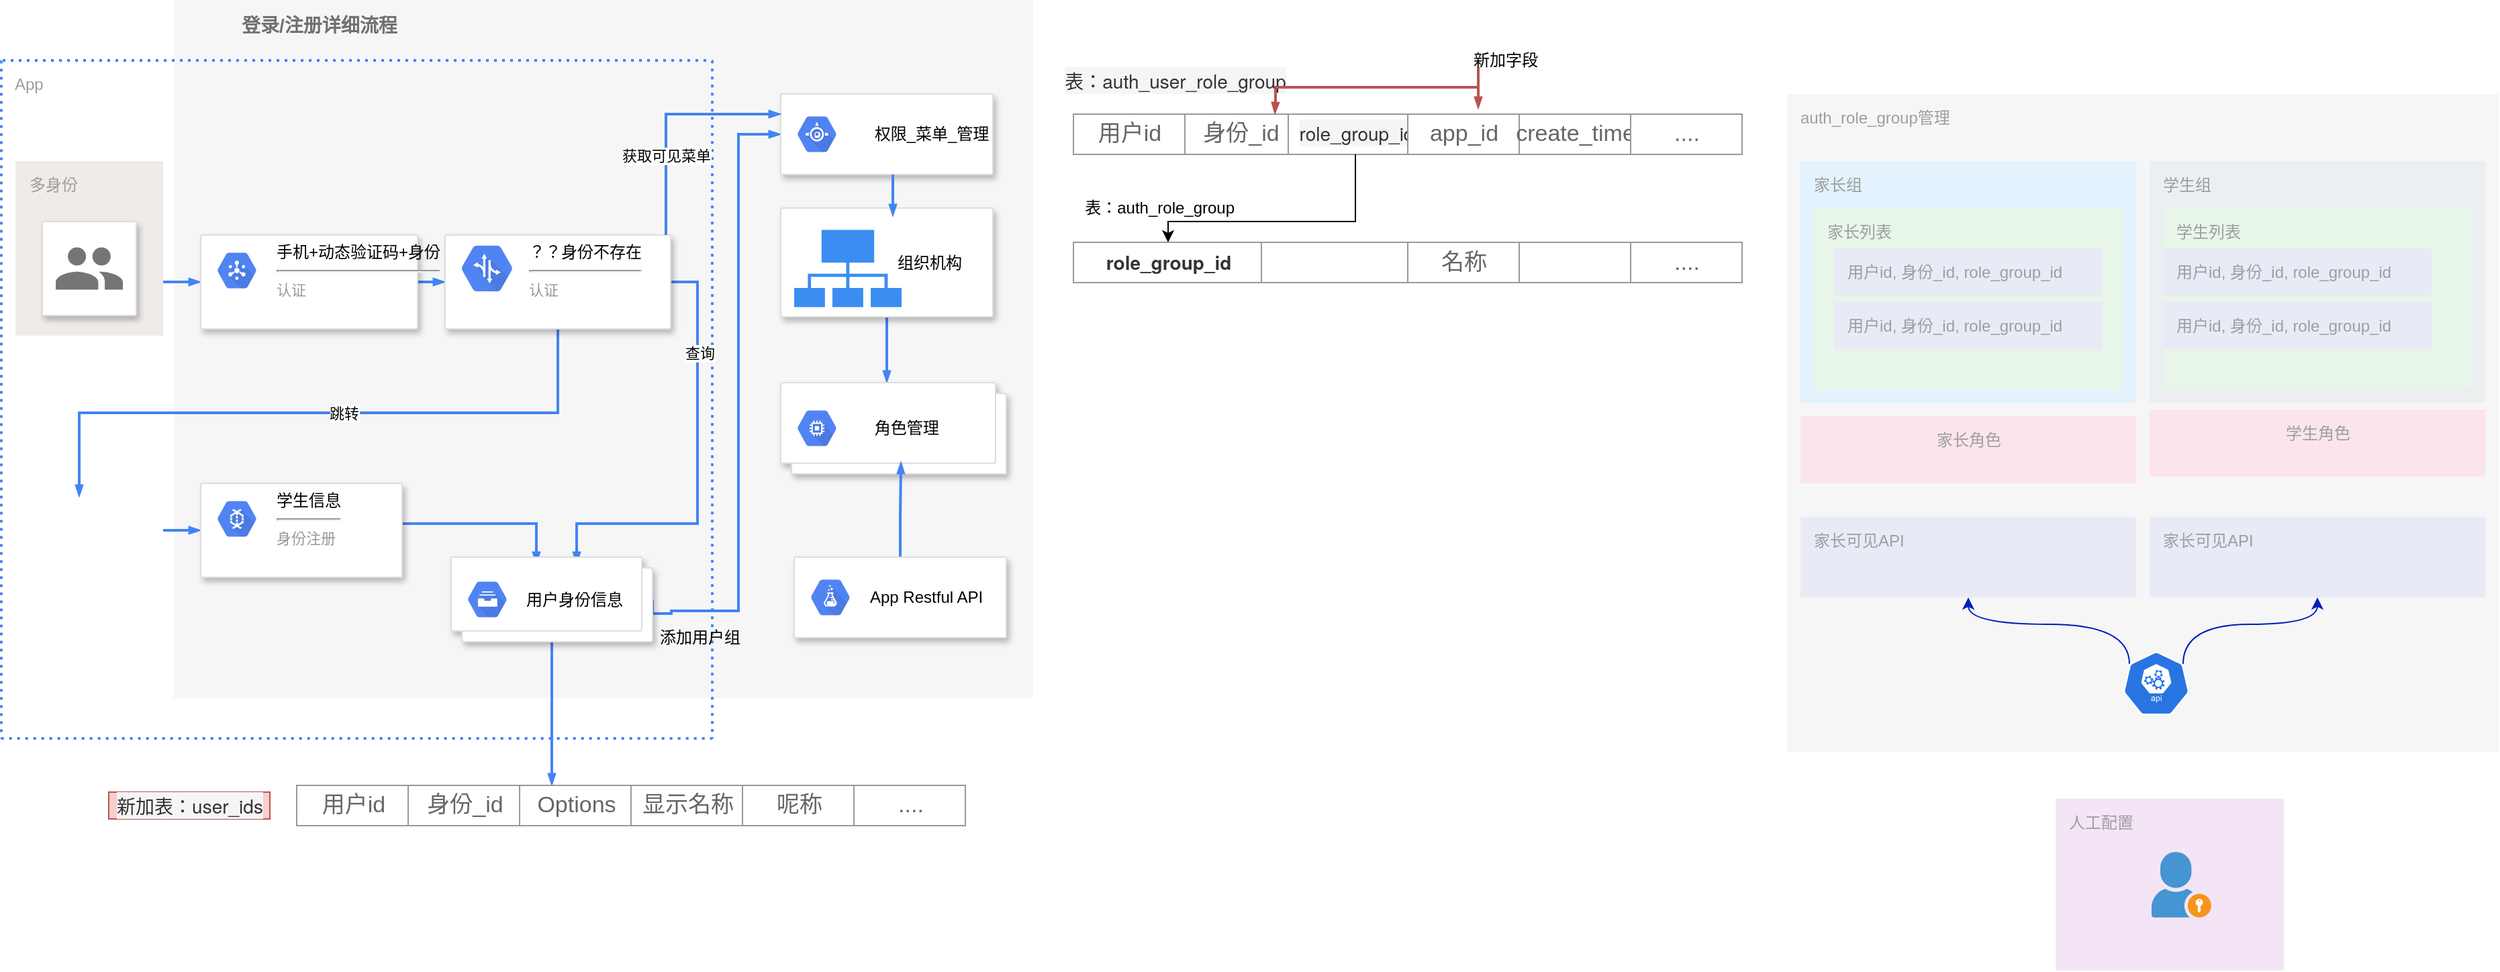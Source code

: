 <mxfile version="15.6.1" type="github">
  <diagram id="d1ab7348-05c3-a1e3-ca4d-12c340fd6b49" name="Page-1">
    <mxGraphModel dx="782" dy="483" grid="1" gridSize="10" guides="1" tooltips="1" connect="1" arrows="1" fold="1" page="1" pageScale="1" pageWidth="1169" pageHeight="827" background="none" math="0" shadow="0">
      <root>
        <mxCell id="0" />
        <mxCell id="1" parent="0" />
        <mxCell id="2" value="&lt;b&gt;登录/注册详细流程&lt;/b&gt;" style="fillColor=#F6F6F6;strokeColor=none;shadow=0;gradientColor=none;fontSize=14;align=left;spacing=10;fontColor=#717171;9E9E9E;verticalAlign=top;spacingTop=-4;fontStyle=0;spacingLeft=40;html=1;" parent="1" vertex="1">
          <mxGeometry x="228.5" y="45" width="640" height="520" as="geometry" />
        </mxCell>
        <mxCell id="407" style="edgeStyle=orthogonalEdgeStyle;rounded=0;html=1;dashed=0;labelBackgroundColor=none;startArrow=none;startFill=0;startSize=4;endArrow=blockThin;endFill=1;endSize=4;strokeColor=#4284F3;strokeWidth=2;fontSize=12;exitX=1;exitY=0.5;exitDx=0;exitDy=0;entryX=0;entryY=0.5;entryDx=0;entryDy=0;" parent="1" source="gkzEU2F8MHpK_U1UK7pQ-420" target="376" edge="1">
          <mxGeometry relative="1" as="geometry">
            <Array as="points">
              <mxPoint x="585" y="502" />
              <mxPoint x="599" y="502" />
              <mxPoint x="599" y="500" />
              <mxPoint x="649" y="500" />
              <mxPoint x="649" y="145" />
            </Array>
            <mxPoint x="598.5" y="550" as="sourcePoint" />
          </mxGeometry>
        </mxCell>
        <mxCell id="341" value="App" style="rounded=1;absoluteArcSize=1;arcSize=2;html=1;strokeColor=#4284F3;gradientColor=none;shadow=0;dashed=1;fontSize=12;fontColor=#9E9E9E;align=left;verticalAlign=top;spacing=10;spacingTop=-4;fillColor=none;dashPattern=1 2;strokeWidth=2;" parent="1" vertex="1">
          <mxGeometry x="100" y="90" width="529.5" height="505" as="geometry" />
        </mxCell>
        <mxCell id="397" style="edgeStyle=orthogonalEdgeStyle;rounded=0;html=1;dashed=0;labelBackgroundColor=none;startArrow=none;startFill=0;startSize=4;endArrow=blockThin;endFill=1;endSize=4;strokeColor=#4284F3;strokeWidth=2;fontSize=12;" parent="1" source="340" target="361" edge="1">
          <mxGeometry relative="1" as="geometry">
            <Array as="points">
              <mxPoint x="234.5" y="255" />
              <mxPoint x="234.5" y="255" />
            </Array>
          </mxGeometry>
        </mxCell>
        <mxCell id="340" value="多身份" style="rounded=1;absoluteArcSize=1;arcSize=2;html=1;strokeColor=none;gradientColor=none;shadow=0;dashed=0;fontSize=12;fontColor=#9E9E9E;align=left;verticalAlign=top;spacing=10;spacingTop=-4;fillColor=#EFEBE9;" parent="1" vertex="1">
          <mxGeometry x="110.5" y="165" width="110" height="130" as="geometry" />
        </mxCell>
        <mxCell id="401" style="edgeStyle=orthogonalEdgeStyle;rounded=0;html=1;dashed=0;labelBackgroundColor=none;startArrow=none;startFill=0;startSize=4;endArrow=blockThin;endFill=1;endSize=4;strokeColor=#4284F3;strokeWidth=2;fontSize=12;" parent="1" source="356" target="365" edge="1">
          <mxGeometry relative="1" as="geometry">
            <Array as="points">
              <mxPoint x="228.5" y="440" />
              <mxPoint x="228.5" y="440" />
            </Array>
          </mxGeometry>
        </mxCell>
        <mxCell id="356" value="" style="shape=image;html=1;verticalAlign=top;verticalLabelPosition=bottom;labelBackgroundColor=#ffffff;imageAspect=0;aspect=fixed;image=https://cdn3.iconfinder.com/data/icons/fatcow/32/application_form_edit.png;shadow=0;dashed=0;fontFamily=Helvetica;fontSize=12;fontColor=#9E9E9E;align=left;fillColor=#EFEBE9;" parent="1" vertex="1">
          <mxGeometry x="110.5" y="415" width="110" height="130" as="geometry" />
        </mxCell>
        <mxCell id="398" style="edgeStyle=orthogonalEdgeStyle;rounded=0;html=1;dashed=0;labelBackgroundColor=none;startArrow=none;startFill=0;startSize=4;endArrow=blockThin;endFill=1;endSize=4;strokeColor=#4284F3;strokeWidth=2;fontSize=12;exitX=0.5;exitY=1;exitDx=0;exitDy=0;entryX=0.289;entryY=0;entryDx=0;entryDy=0;entryPerimeter=0;" parent="1" source="gkzEU2F8MHpK_U1UK7pQ-420" target="gkzEU2F8MHpK_U1UK7pQ-425" edge="1">
          <mxGeometry relative="1" as="geometry">
            <Array as="points" />
            <mxPoint x="328.5" y="189" as="sourcePoint" />
            <mxPoint x="510" y="701" as="targetPoint" />
          </mxGeometry>
        </mxCell>
        <mxCell id="399" style="edgeStyle=orthogonalEdgeStyle;rounded=0;html=1;dashed=0;labelBackgroundColor=none;startArrow=none;startFill=0;startSize=4;endArrow=blockThin;endFill=1;endSize=4;strokeColor=#4284F3;strokeWidth=2;fontSize=12;" parent="1" source="361" target="363" edge="1">
          <mxGeometry relative="1" as="geometry" />
        </mxCell>
        <mxCell id="361" value="" style="strokeColor=#dddddd;fillColor=#ffffff;shadow=1;strokeWidth=1;rounded=1;absoluteArcSize=1;arcSize=2;fontSize=12;fontColor=#9E9E9E;align=center;html=1;" parent="1" vertex="1">
          <mxGeometry x="248.5" y="220" width="161.5" height="70" as="geometry" />
        </mxCell>
        <mxCell id="362" value="&lt;font color=&quot;#000000&quot;&gt;手机+动态验证码+身份&lt;/font&gt;&lt;hr&gt;&lt;font style=&quot;font-size: 11px&quot;&gt;认证&lt;/font&gt;" style="dashed=0;connectable=0;html=1;fillColor=#5184F3;strokeColor=none;shape=mxgraph.gcp2.hexIcon;prIcon=cloud_pubsub;part=1;labelPosition=right;verticalLabelPosition=middle;align=left;verticalAlign=top;spacingLeft=5;fontColor=#999999;fontSize=12;spacingTop=-8;" parent="361" vertex="1">
          <mxGeometry width="44" height="39" relative="1" as="geometry">
            <mxPoint x="5" y="7" as="offset" />
          </mxGeometry>
        </mxCell>
        <mxCell id="400" style="edgeStyle=orthogonalEdgeStyle;rounded=0;html=1;exitX=0.5;exitY=1;dashed=0;labelBackgroundColor=none;startArrow=none;startFill=0;startSize=4;endArrow=blockThin;endFill=1;endSize=4;strokeColor=#4284F3;strokeWidth=2;fontSize=12;entryX=0.432;entryY=0;entryDx=0;entryDy=0;entryPerimeter=0;" parent="1" source="363" target="356" edge="1">
          <mxGeometry relative="1" as="geometry">
            <mxPoint x="515" y="335" as="targetPoint" />
          </mxGeometry>
        </mxCell>
        <mxCell id="OkfPjaItKJtlT03lLJa_-421" value="跳转" style="edgeLabel;html=1;align=center;verticalAlign=middle;resizable=0;points=[];" vertex="1" connectable="0" parent="400">
          <mxGeometry x="-0.078" relative="1" as="geometry">
            <mxPoint as="offset" />
          </mxGeometry>
        </mxCell>
        <mxCell id="405" style="edgeStyle=orthogonalEdgeStyle;rounded=0;html=1;dashed=0;labelBackgroundColor=none;startArrow=none;startFill=0;startSize=4;endArrow=blockThin;endFill=1;endSize=4;strokeColor=#4284F3;strokeWidth=2;fontSize=12;" parent="1" source="363" edge="1">
          <mxGeometry relative="1" as="geometry">
            <Array as="points">
              <mxPoint x="618.5" y="255" />
              <mxPoint x="618.5" y="435" />
              <mxPoint x="528.5" y="435" />
            </Array>
            <mxPoint x="528.5" y="465" as="targetPoint" />
          </mxGeometry>
        </mxCell>
        <mxCell id="OkfPjaItKJtlT03lLJa_-420" value="查询" style="edgeLabel;html=1;align=center;verticalAlign=middle;resizable=0;points=[];" vertex="1" connectable="0" parent="405">
          <mxGeometry x="-0.544" y="1" relative="1" as="geometry">
            <mxPoint as="offset" />
          </mxGeometry>
        </mxCell>
        <mxCell id="363" value="" style="strokeColor=#dddddd;fillColor=#ffffff;shadow=1;strokeWidth=1;rounded=1;absoluteArcSize=1;arcSize=2;fontSize=12;fontColor=#9E9E9E;align=center;html=1;" parent="1" vertex="1">
          <mxGeometry x="430.5" y="220" width="168" height="70" as="geometry" />
        </mxCell>
        <mxCell id="364" value="&lt;font color=&quot;#000000&quot;&gt;？？身份不存在&lt;/font&gt;&lt;br&gt;&lt;hr&gt;&lt;span style=&quot;font-size: 11px&quot;&gt;认证&lt;/span&gt;" style="dashed=0;connectable=0;html=1;fillColor=#5184F3;strokeColor=none;shape=mxgraph.gcp2.hexIcon;prIcon=cloud_dataflow;part=1;labelPosition=right;verticalLabelPosition=middle;align=left;verticalAlign=top;spacingLeft=5;fontColor=#999999;fontSize=12;spacingTop=-8;" parent="363" vertex="1">
          <mxGeometry width="50" height="40" relative="1" as="geometry">
            <mxPoint x="5" y="7" as="offset" />
          </mxGeometry>
        </mxCell>
        <mxCell id="gkzEU2F8MHpK_U1UK7pQ-414" value="" style="html=1;fillColor=#5184F3;strokeColor=none;verticalAlign=top;labelPosition=center;verticalLabelPosition=bottom;align=center;spacingTop=-6;fontSize=11;fontStyle=1;fontColor=#999999;shape=mxgraph.gcp2.hexIcon;prIcon=traffic_director" parent="363" vertex="1">
          <mxGeometry x="2.5" width="57.5" height="50" as="geometry" />
        </mxCell>
        <mxCell id="403" style="edgeStyle=orthogonalEdgeStyle;rounded=0;html=1;dashed=0;labelBackgroundColor=none;startArrow=none;startFill=0;startSize=4;endArrow=blockThin;endFill=1;endSize=4;strokeColor=#4284F3;strokeWidth=2;fontSize=12;" parent="1" source="365" edge="1">
          <mxGeometry relative="1" as="geometry">
            <Array as="points">
              <mxPoint x="498.5" y="435" />
            </Array>
            <mxPoint x="498.5" y="465" as="targetPoint" />
          </mxGeometry>
        </mxCell>
        <mxCell id="365" value="" style="strokeColor=#dddddd;fillColor=#ffffff;shadow=1;strokeWidth=1;rounded=1;absoluteArcSize=1;arcSize=2;fontSize=12;fontColor=#9E9E9E;align=center;html=1;" parent="1" vertex="1">
          <mxGeometry x="248.5" y="405" width="150" height="70" as="geometry" />
        </mxCell>
        <mxCell id="366" value="&lt;font color=&quot;#000000&quot;&gt;学生信息&lt;/font&gt;&lt;br&gt;&lt;hr&gt;&lt;span style=&quot;font-size: 11px&quot;&gt;身份注册&lt;/span&gt;" style="dashed=0;connectable=0;html=1;fillColor=#5184F3;strokeColor=none;shape=mxgraph.gcp2.hexIcon;prIcon=cloud_dataflow;part=1;labelPosition=right;verticalLabelPosition=middle;align=left;verticalAlign=top;spacingLeft=5;fontColor=#999999;fontSize=12;spacingTop=-8;" parent="365" vertex="1">
          <mxGeometry width="44" height="39" relative="1" as="geometry">
            <mxPoint x="5" y="7" as="offset" />
          </mxGeometry>
        </mxCell>
        <mxCell id="376" value="" style="strokeColor=#dddddd;fillColor=#ffffff;shadow=1;strokeWidth=1;rounded=1;absoluteArcSize=1;arcSize=2;fontSize=12;fontColor=#9E9E9E;align=center;html=1;" parent="1" vertex="1">
          <mxGeometry x="680.5" y="115" width="158" height="60" as="geometry" />
        </mxCell>
        <mxCell id="377" value="&lt;font color=&quot;#000000&quot;&gt;&amp;nbsp; &amp;nbsp; 权限_菜单_管理&lt;/font&gt;" style="dashed=0;connectable=0;html=1;fillColor=#5184F3;strokeColor=none;shape=mxgraph.gcp2.hexIcon;prIcon=app_engine;part=1;labelPosition=right;verticalLabelPosition=middle;align=left;verticalAlign=middle;spacingLeft=5;fontColor=#999999;fontSize=12;" parent="376" vertex="1">
          <mxGeometry y="0.5" width="44" height="39" relative="1" as="geometry">
            <mxPoint x="5" y="-19.5" as="offset" />
          </mxGeometry>
        </mxCell>
        <mxCell id="410" style="edgeStyle=orthogonalEdgeStyle;rounded=0;html=1;dashed=0;labelBackgroundColor=none;startArrow=none;startFill=0;startSize=4;endArrow=blockThin;endFill=1;endSize=4;strokeColor=#4284F3;strokeWidth=2;fontSize=12;" parent="1" source="380" target="382" edge="1">
          <mxGeometry relative="1" as="geometry">
            <Array as="points">
              <mxPoint x="759.5" y="295" />
              <mxPoint x="759.5" y="295" />
            </Array>
          </mxGeometry>
        </mxCell>
        <mxCell id="380" value="" style="strokeColor=#dddddd;fillColor=#ffffff;shadow=1;strokeWidth=1;rounded=1;absoluteArcSize=1;arcSize=2;fontSize=12;fontColor=#9E9E9E;align=center;html=1;" parent="1" vertex="1">
          <mxGeometry x="680.5" y="200" width="158" height="81" as="geometry" />
        </mxCell>
        <mxCell id="382" value="" style="shape=mxgraph.gcp2.doubleRect;strokeColor=#dddddd;fillColor=#ffffff;shadow=1;strokeWidth=1;fontSize=12;fontColor=#9E9E9E;align=center;html=1;" parent="1" vertex="1">
          <mxGeometry x="680.5" y="330" width="168" height="68" as="geometry" />
        </mxCell>
        <mxCell id="383" value="&lt;font color=&quot;#000000&quot;&gt;&amp;nbsp; &amp;nbsp; 角色管理&lt;/font&gt;" style="dashed=0;connectable=0;html=1;fillColor=#5184F3;strokeColor=none;shape=mxgraph.gcp2.hexIcon;prIcon=compute_engine;part=1;labelPosition=right;verticalLabelPosition=middle;align=left;verticalAlign=middle;spacingLeft=5;fontColor=#999999;fontSize=12;" parent="382" vertex="1">
          <mxGeometry y="0.5" width="44" height="39" relative="1" as="geometry">
            <mxPoint x="5" y="-19.5" as="offset" />
          </mxGeometry>
        </mxCell>
        <mxCell id="412" style="edgeStyle=orthogonalEdgeStyle;rounded=0;html=1;dashed=0;labelBackgroundColor=none;startArrow=none;startFill=0;startSize=4;endArrow=blockThin;endFill=1;endSize=4;strokeColor=#4284F3;strokeWidth=2;fontSize=12;entryX=0.533;entryY=0.868;entryDx=0;entryDy=0;entryPerimeter=0;" parent="1" source="386" target="382" edge="1">
          <mxGeometry relative="1" as="geometry">
            <Array as="points" />
            <mxPoint x="759" y="475" as="targetPoint" />
          </mxGeometry>
        </mxCell>
        <mxCell id="386" value="" style="strokeColor=#dddddd;fillColor=#ffffff;shadow=1;strokeWidth=1;rounded=1;absoluteArcSize=1;arcSize=2;fontSize=12;fontColor=#9E9E9E;align=center;html=1;" parent="1" vertex="1">
          <mxGeometry x="690.5" y="460" width="158" height="60" as="geometry" />
        </mxCell>
        <mxCell id="387" value="&lt;font color=&quot;#000000&quot;&gt;App Restful API&lt;/font&gt;" style="dashed=0;connectable=0;html=1;fillColor=#5184F3;strokeColor=none;shape=mxgraph.gcp2.hexIcon;prIcon=cloud_datalab;part=1;labelPosition=right;verticalLabelPosition=middle;align=left;verticalAlign=middle;spacingLeft=5;fontColor=#999999;fontSize=12;" parent="386" vertex="1">
          <mxGeometry y="0.5" width="44" height="39" relative="1" as="geometry">
            <mxPoint x="5" y="-19.5" as="offset" />
          </mxGeometry>
        </mxCell>
        <mxCell id="gkzEU2F8MHpK_U1UK7pQ-412" value="" style="strokeColor=#dddddd;fillColor=#ffffff;shadow=1;strokeWidth=1;rounded=1;absoluteArcSize=1;arcSize=2;labelPosition=center;verticalLabelPosition=middle;align=center;verticalAlign=bottom;spacingLeft=0;fontColor=#999999;fontSize=12;whiteSpace=wrap;spacingBottom=2;html=1;" parent="1" vertex="1">
          <mxGeometry x="130.5" y="210" width="70" height="70" as="geometry" />
        </mxCell>
        <mxCell id="gkzEU2F8MHpK_U1UK7pQ-413" value="" style="dashed=0;connectable=0;html=1;fillColor=#757575;strokeColor=none;shape=mxgraph.gcp2.users;part=1;" parent="gkzEU2F8MHpK_U1UK7pQ-412" vertex="1">
          <mxGeometry x="0.5" width="50" height="31.5" relative="1" as="geometry">
            <mxPoint x="-25" y="19.25" as="offset" />
          </mxGeometry>
        </mxCell>
        <mxCell id="gkzEU2F8MHpK_U1UK7pQ-420" value="" style="shape=mxgraph.gcp2.doubleRect;strokeColor=#dddddd;shadow=1;strokeWidth=1;" parent="1" vertex="1">
          <mxGeometry x="435" y="460" width="150" height="63" as="geometry" />
        </mxCell>
        <mxCell id="gkzEU2F8MHpK_U1UK7pQ-421" value="&lt;font color=&quot;#000000&quot;&gt;用户身份信息&lt;/font&gt;" style="dashed=0;connectable=0;html=1;fillColor=#5184F3;strokeColor=none;shape=mxgraph.gcp2.hexIcon;prIcon=cloud_filestore;part=1;labelPosition=right;verticalLabelPosition=middle;align=left;verticalAlign=middle;spacingLeft=5;fontColor=#999999;fontSize=12;" parent="gkzEU2F8MHpK_U1UK7pQ-420" vertex="1">
          <mxGeometry y="0.5" width="44" height="39" relative="1" as="geometry">
            <mxPoint x="5" y="-19.5" as="offset" />
          </mxGeometry>
        </mxCell>
        <mxCell id="gkzEU2F8MHpK_U1UK7pQ-422" value="" style="strokeWidth=1;shadow=0;dashed=0;align=center;html=1;shape=mxgraph.mockup.forms.rrect;rSize=0;strokeColor=#999999;" parent="1" vertex="1">
          <mxGeometry x="320" y="630" width="498" height="30" as="geometry" />
        </mxCell>
        <mxCell id="gkzEU2F8MHpK_U1UK7pQ-423" value="用户id" style="strokeColor=inherit;fillColor=inherit;gradientColor=inherit;strokeWidth=1;shadow=0;dashed=0;align=center;html=1;shape=mxgraph.mockup.forms.rrect;rSize=0;fontSize=17;fontColor=#666666;" parent="gkzEU2F8MHpK_U1UK7pQ-422" vertex="1">
          <mxGeometry width="83" height="30" as="geometry" />
        </mxCell>
        <mxCell id="gkzEU2F8MHpK_U1UK7pQ-424" value="身份_id" style="strokeColor=inherit;fillColor=inherit;gradientColor=inherit;strokeWidth=1;shadow=0;dashed=0;align=center;html=1;shape=mxgraph.mockup.forms.rrect;rSize=0;fontSize=17;fontColor=#666666;" parent="gkzEU2F8MHpK_U1UK7pQ-422" vertex="1">
          <mxGeometry x="83" width="83" height="30" as="geometry" />
        </mxCell>
        <mxCell id="gkzEU2F8MHpK_U1UK7pQ-425" value="Options" style="strokeColor=inherit;fillColor=inherit;gradientColor=inherit;strokeWidth=1;shadow=0;dashed=0;align=center;html=1;shape=mxgraph.mockup.forms.rrect;rSize=0;fontSize=17;fontColor=#666666;" parent="gkzEU2F8MHpK_U1UK7pQ-422" vertex="1">
          <mxGeometry x="166" width="83" height="30" as="geometry" />
        </mxCell>
        <mxCell id="gkzEU2F8MHpK_U1UK7pQ-426" value="显示名称" style="strokeColor=inherit;fillColor=inherit;gradientColor=inherit;strokeWidth=1;shadow=0;dashed=0;align=center;html=1;shape=mxgraph.mockup.forms.rrect;rSize=0;fontSize=17;fontColor=#666666;" parent="gkzEU2F8MHpK_U1UK7pQ-422" vertex="1">
          <mxGeometry x="249" width="83" height="30" as="geometry" />
        </mxCell>
        <mxCell id="gkzEU2F8MHpK_U1UK7pQ-427" value="呢称" style="strokeColor=inherit;fillColor=inherit;gradientColor=inherit;strokeWidth=1;shadow=0;dashed=0;align=center;html=1;shape=mxgraph.mockup.forms.rrect;rSize=0;fontSize=17;fontColor=#666666;" parent="gkzEU2F8MHpK_U1UK7pQ-422" vertex="1">
          <mxGeometry x="332" width="83" height="30" as="geometry" />
        </mxCell>
        <mxCell id="gkzEU2F8MHpK_U1UK7pQ-428" value="...." style="strokeColor=inherit;fillColor=inherit;gradientColor=inherit;strokeWidth=1;shadow=0;dashed=0;align=center;html=1;shape=mxgraph.mockup.forms.rrect;rSize=0;fontSize=17;fontColor=#666666;" parent="gkzEU2F8MHpK_U1UK7pQ-422" vertex="1">
          <mxGeometry x="415" width="83" height="30" as="geometry" />
        </mxCell>
        <mxCell id="OkfPjaItKJtlT03lLJa_-413" style="edgeStyle=orthogonalEdgeStyle;rounded=0;html=1;dashed=0;labelBackgroundColor=none;startArrow=none;startFill=0;startSize=4;endArrow=blockThin;endFill=1;endSize=4;strokeColor=#4284F3;strokeWidth=2;fontSize=12;" edge="1" parent="1">
          <mxGeometry relative="1" as="geometry">
            <Array as="points">
              <mxPoint x="764" y="200" />
              <mxPoint x="764" y="200" />
            </Array>
            <mxPoint x="764" y="175" as="sourcePoint" />
            <mxPoint x="764" y="206" as="targetPoint" />
          </mxGeometry>
        </mxCell>
        <mxCell id="OkfPjaItKJtlT03lLJa_-415" value="" style="sketch=0;html=1;aspect=fixed;strokeColor=none;shadow=0;align=center;verticalAlign=top;fillColor=#3B8DF1;shape=mxgraph.gcp2.connected" vertex="1" parent="1">
          <mxGeometry x="690.5" y="216.2" width="80" height="57.6" as="geometry" />
        </mxCell>
        <mxCell id="OkfPjaItKJtlT03lLJa_-416" value="组织机构" style="text;html=1;resizable=0;autosize=1;align=center;verticalAlign=middle;points=[];fillColor=none;strokeColor=none;rounded=0;" vertex="1" parent="1">
          <mxGeometry x="760.5" y="230.5" width="60" height="20" as="geometry" />
        </mxCell>
        <mxCell id="OkfPjaItKJtlT03lLJa_-418" style="edgeStyle=orthogonalEdgeStyle;rounded=0;html=1;dashed=0;labelBackgroundColor=none;startArrow=none;startFill=0;startSize=4;endArrow=blockThin;endFill=1;endSize=4;strokeColor=#4284F3;strokeWidth=2;fontSize=12;entryX=0;entryY=0.25;entryDx=0;entryDy=0;" edge="1" parent="1" source="363" target="376">
          <mxGeometry relative="1" as="geometry">
            <Array as="points">
              <mxPoint x="595" y="130" />
            </Array>
            <mxPoint x="595" y="501.5" as="sourcePoint" />
            <mxPoint x="690.5" y="245" as="targetPoint" />
          </mxGeometry>
        </mxCell>
        <mxCell id="OkfPjaItKJtlT03lLJa_-445" value="获取可见菜单" style="edgeLabel;html=1;align=center;verticalAlign=middle;resizable=0;points=[];" vertex="1" connectable="0" parent="OkfPjaItKJtlT03lLJa_-418">
          <mxGeometry x="-0.328" relative="1" as="geometry">
            <mxPoint as="offset" />
          </mxGeometry>
        </mxCell>
        <mxCell id="OkfPjaItKJtlT03lLJa_-422" value="" style="strokeWidth=1;shadow=0;dashed=0;align=center;html=1;shape=mxgraph.mockup.forms.rrect;rSize=0;strokeColor=#999999;" vertex="1" parent="1">
          <mxGeometry x="898.5" y="225.5" width="498" height="30" as="geometry" />
        </mxCell>
        <mxCell id="OkfPjaItKJtlT03lLJa_-423" value="&lt;span style=&quot;color: rgb(51 , 51 , 51) ; font-family: &amp;#34;helvetica neue&amp;#34; , &amp;#34;helvetica&amp;#34; , &amp;#34;arial&amp;#34; , sans-serif ; font-size: 14px ; font-weight: 700 ; text-align: left ; background-color: rgb(255 , 255 , 255)&quot;&gt;role_group_id&lt;/span&gt;" style="strokeColor=inherit;fillColor=inherit;gradientColor=inherit;strokeWidth=1;shadow=0;dashed=0;align=center;html=1;shape=mxgraph.mockup.forms.rrect;rSize=0;fontSize=17;fontColor=#666666;" vertex="1" parent="OkfPjaItKJtlT03lLJa_-422">
          <mxGeometry width="140" height="30" as="geometry" />
        </mxCell>
        <mxCell id="OkfPjaItKJtlT03lLJa_-426" value="名称" style="strokeColor=inherit;fillColor=inherit;gradientColor=inherit;strokeWidth=1;shadow=0;dashed=0;align=center;html=1;shape=mxgraph.mockup.forms.rrect;rSize=0;fontSize=17;fontColor=#666666;" vertex="1" parent="OkfPjaItKJtlT03lLJa_-422">
          <mxGeometry x="249" width="83" height="30" as="geometry" />
        </mxCell>
        <mxCell id="OkfPjaItKJtlT03lLJa_-428" value="...." style="strokeColor=inherit;fillColor=inherit;gradientColor=inherit;strokeWidth=1;shadow=0;dashed=0;align=center;html=1;shape=mxgraph.mockup.forms.rrect;rSize=0;fontSize=17;fontColor=#666666;" vertex="1" parent="OkfPjaItKJtlT03lLJa_-422">
          <mxGeometry x="415" width="83" height="30" as="geometry" />
        </mxCell>
        <mxCell id="OkfPjaItKJtlT03lLJa_-429" value="表：auth_role_group&amp;nbsp;&lt;span style=&quot;color: rgba(0 , 0 , 0 , 0) ; font-family: monospace ; font-size: 0px&quot;&gt;%3CmxGraphModel%3E%3Croot%3E%3CmxCell%20id%3D%220%22%2F%3E%3CmxCell%20id%3D%221%22%20parent%3D%220%22%2F%3E%3CmxCell%20id%3D%222%22%20value%3D%22%22%20style%3D%22strokeWidth%3D1%3Bshadow%3D0%3Bdashed%3D0%3Balign%3Dcenter%3Bhtml%3D1%3Bshape%3Dmxgraph.mockup.forms.rrect%3BrSize%3D0%3BstrokeColor%3D%23999999%3B%22%20vertex%3D%221%22%20parent%3D%221%22%3E%3CmxGeometry%20x%3D%22320%22%20y%3D%22700%22%20width%3D%22498%22%20height%3D%2230%22%20as%3D%22geometry%22%2F%3E%3C%2FmxCell%3E%3CmxCell%20id%3D%223%22%20value%3D%22%E7%94%A8%E6%88%B7id%22%20style%3D%22strokeColor%3Dinherit%3BfillColor%3Dinherit%3BgradientColor%3Dinherit%3BstrokeWidth%3D1%3Bshadow%3D0%3Bdashed%3D0%3Balign%3Dcenter%3Bhtml%3D1%3Bshape%3Dmxgraph.mockup.forms.rrect%3BrSize%3D0%3BfontSize%3D17%3BfontColor%3D%23666666%3B%22%20vertex%3D%221%22%20parent%3D%222%22%3E%3CmxGeometry%20width%3D%2283%22%20height%3D%2230%22%20as%3D%22geometry%22%2F%3E%3C%2FmxCell%3E%3CmxCell%20id%3D%224%22%20value%3D%22%E8%BA%AB%E4%BB%BD_id%22%20style%3D%22strokeColor%3Dinherit%3BfillColor%3Dinherit%3BgradientColor%3Dinherit%3BstrokeWidth%3D1%3Bshadow%3D0%3Bdashed%3D0%3Balign%3Dcenter%3Bhtml%3D1%3Bshape%3Dmxgraph.mockup.forms.rrect%3BrSize%3D0%3BfontSize%3D17%3BfontColor%3D%23666666%3B%22%20vertex%3D%221%22%20parent%3D%222%22%3E%3CmxGeometry%20x%3D%2283%22%20width%3D%2283%22%20height%3D%2230%22%20as%3D%22geometry%22%2F%3E%3C%2FmxCell%3E%3CmxCell%20id%3D%225%22%20value%3D%22Options%22%20style%3D%22strokeColor%3Dinherit%3BfillColor%3Dinherit%3BgradientColor%3Dinherit%3BstrokeWidth%3D1%3Bshadow%3D0%3Bdashed%3D0%3Balign%3Dcenter%3Bhtml%3D1%3Bshape%3Dmxgraph.mockup.forms.rrect%3BrSize%3D0%3BfontSize%3D17%3BfontColor%3D%23666666%3B%22%20vertex%3D%221%22%20parent%3D%222%22%3E%3CmxGeometry%20x%3D%22166%22%20width%3D%2283%22%20height%3D%2230%22%20as%3D%22geometry%22%2F%3E%3C%2FmxCell%3E%3CmxCell%20id%3D%226%22%20value%3D%22%E6%98%BE%E7%A4%BA%E5%90%8D%E7%A7%B0%22%20style%3D%22strokeColor%3Dinherit%3BfillColor%3Dinherit%3BgradientColor%3Dinherit%3BstrokeWidth%3D1%3Bshadow%3D0%3Bdashed%3D0%3Balign%3Dcenter%3Bhtml%3D1%3Bshape%3Dmxgraph.mockup.forms.rrect%3BrSize%3D0%3BfontSize%3D17%3BfontColor%3D%23666666%3B%22%20vertex%3D%221%22%20parent%3D%222%22%3E%3CmxGeometry%20x%3D%22249%22%20width%3D%2283%22%20height%3D%2230%22%20as%3D%22geometry%22%2F%3E%3C%2FmxCell%3E%3CmxCell%20id%3D%227%22%20value%3D%22%E5%91%A2%E7%A7%B0%22%20style%3D%22strokeColor%3Dinherit%3BfillColor%3Dinherit%3BgradientColor%3Dinherit%3BstrokeWidth%3D1%3Bshadow%3D0%3Bdashed%3D0%3Balign%3Dcenter%3Bhtml%3D1%3Bshape%3Dmxgraph.mockup.forms.rrect%3BrSize%3D0%3BfontSize%3D17%3BfontColor%3D%23666666%3B%22%20vertex%3D%221%22%20parent%3D%222%22%3E%3CmxGeometry%20x%3D%22332%22%20width%3D%2283%22%20height%3D%2230%22%20as%3D%22geometry%22%2F%3E%3C%2FmxCell%3E%3CmxCell%20id%3D%228%22%20value%3D%22....%22%20style%3D%22strokeColor%3Dinherit%3BfillColor%3Dinherit%3BgradientColor%3Dinherit%3BstrokeWidth%3D1%3Bshadow%3D0%3Bdashed%3D0%3Balign%3Dcenter%3Bhtml%3D1%3Bshape%3Dmxgraph.mockup.forms.rrect%3BrSize%3D0%3BfontSize%3D17%3BfontColor%3D%23666666%3B%22%20vertex%3D%221%22%20parent%3D%222%22%3E%3CmxGeometry%20x%3D%22415%22%20width%3D%2283%22%20height%3D%2230%22%20as%3D%22geometry%22%2F%3E%3C%2FmxCell%3E%3C%2Froot%3E%3C%2FmxGraphModel%3E&lt;/span&gt;" style="text;html=1;resizable=0;autosize=1;align=center;verticalAlign=middle;points=[];fillColor=none;strokeColor=none;rounded=0;" vertex="1" parent="1">
          <mxGeometry x="898.5" y="190" width="130" height="20" as="geometry" />
        </mxCell>
        <mxCell id="OkfPjaItKJtlT03lLJa_-430" value="&lt;span style=&quot;color: rgb(51 , 51 , 51) ; font-family: &amp;#34;helvetica neue&amp;#34; , &amp;#34;helvetica&amp;#34; , &amp;#34;arial&amp;#34; , sans-serif ; font-size: 14px ; background-color: rgb(245 , 245 , 245)&quot;&gt;表：auth_user_role_group&lt;/span&gt;" style="text;html=1;resizable=0;autosize=1;align=center;verticalAlign=middle;points=[];fillColor=none;strokeColor=none;rounded=0;" vertex="1" parent="1">
          <mxGeometry x="883.5" y="95" width="180" height="20" as="geometry" />
        </mxCell>
        <mxCell id="OkfPjaItKJtlT03lLJa_-431" value="" style="strokeWidth=1;shadow=0;dashed=0;align=center;html=1;shape=mxgraph.mockup.forms.rrect;rSize=0;strokeColor=#999999;" vertex="1" parent="1">
          <mxGeometry x="898.5" y="130" width="498" height="30" as="geometry" />
        </mxCell>
        <mxCell id="OkfPjaItKJtlT03lLJa_-432" value="用户id" style="strokeColor=inherit;fillColor=inherit;gradientColor=inherit;strokeWidth=1;shadow=0;dashed=0;align=center;html=1;shape=mxgraph.mockup.forms.rrect;rSize=0;fontSize=17;fontColor=#666666;" vertex="1" parent="OkfPjaItKJtlT03lLJa_-431">
          <mxGeometry width="83" height="30" as="geometry" />
        </mxCell>
        <mxCell id="OkfPjaItKJtlT03lLJa_-433" value="身份_id" style="strokeColor=inherit;fillColor=inherit;gradientColor=inherit;strokeWidth=1;shadow=0;dashed=0;align=center;html=1;shape=mxgraph.mockup.forms.rrect;rSize=0;fontSize=17;fontColor=#666666;" vertex="1" parent="OkfPjaItKJtlT03lLJa_-431">
          <mxGeometry x="83" width="83" height="30" as="geometry" />
        </mxCell>
        <mxCell id="OkfPjaItKJtlT03lLJa_-434" value="&lt;span style=&quot;color: rgb(51 , 51 , 51) ; font-family: &amp;#34;helvetica neue&amp;#34; , &amp;#34;helvetica&amp;#34; , &amp;#34;arial&amp;#34; , sans-serif ; font-size: 14px ; background-color: rgb(245 , 245 , 245)&quot;&gt;role_group_id&lt;/span&gt;" style="strokeColor=inherit;fillColor=inherit;gradientColor=inherit;strokeWidth=1;shadow=0;dashed=0;align=center;html=1;shape=mxgraph.mockup.forms.rrect;rSize=0;fontSize=17;fontColor=#666666;" vertex="1" parent="OkfPjaItKJtlT03lLJa_-431">
          <mxGeometry x="160" width="100" height="30" as="geometry" />
        </mxCell>
        <mxCell id="OkfPjaItKJtlT03lLJa_-435" value="app_id" style="strokeColor=inherit;fillColor=inherit;gradientColor=inherit;strokeWidth=1;shadow=0;dashed=0;align=center;html=1;shape=mxgraph.mockup.forms.rrect;rSize=0;fontSize=17;fontColor=#666666;" vertex="1" parent="OkfPjaItKJtlT03lLJa_-431">
          <mxGeometry x="249" width="83" height="30" as="geometry" />
        </mxCell>
        <mxCell id="OkfPjaItKJtlT03lLJa_-436" value="create_time" style="strokeColor=inherit;fillColor=inherit;gradientColor=inherit;strokeWidth=1;shadow=0;dashed=0;align=center;html=1;shape=mxgraph.mockup.forms.rrect;rSize=0;fontSize=17;fontColor=#666666;" vertex="1" parent="OkfPjaItKJtlT03lLJa_-431">
          <mxGeometry x="332" width="83" height="30" as="geometry" />
        </mxCell>
        <mxCell id="OkfPjaItKJtlT03lLJa_-437" value="...." style="strokeColor=inherit;fillColor=inherit;gradientColor=inherit;strokeWidth=1;shadow=0;dashed=0;align=center;html=1;shape=mxgraph.mockup.forms.rrect;rSize=0;fontSize=17;fontColor=#666666;" vertex="1" parent="OkfPjaItKJtlT03lLJa_-431">
          <mxGeometry x="415" width="83" height="30" as="geometry" />
        </mxCell>
        <mxCell id="OkfPjaItKJtlT03lLJa_-438" style="edgeStyle=orthogonalEdgeStyle;rounded=0;orthogonalLoop=1;jettySize=auto;html=1;" edge="1" parent="1" source="OkfPjaItKJtlT03lLJa_-434" target="OkfPjaItKJtlT03lLJa_-423">
          <mxGeometry relative="1" as="geometry">
            <Array as="points">
              <mxPoint x="1109" y="210" />
              <mxPoint x="969" y="210" />
            </Array>
          </mxGeometry>
        </mxCell>
        <mxCell id="OkfPjaItKJtlT03lLJa_-440" style="edgeStyle=orthogonalEdgeStyle;rounded=0;html=1;dashed=0;labelBackgroundColor=none;startArrow=none;startFill=0;startSize=4;endArrow=blockThin;endFill=1;endSize=4;strokeColor=#b85450;strokeWidth=2;fontSize=12;fillColor=#f8cecc;" edge="1" parent="1">
          <mxGeometry relative="1" as="geometry">
            <Array as="points">
              <mxPoint x="1200" y="120" />
              <mxPoint x="1200" y="120" />
            </Array>
            <mxPoint x="1200" y="95" as="sourcePoint" />
            <mxPoint x="1200" y="126" as="targetPoint" />
          </mxGeometry>
        </mxCell>
        <mxCell id="OkfPjaItKJtlT03lLJa_-441" style="edgeStyle=orthogonalEdgeStyle;rounded=0;html=1;dashed=0;labelBackgroundColor=none;startArrow=none;startFill=0;startSize=4;endArrow=blockThin;endFill=1;endSize=4;strokeColor=#b85450;strokeWidth=2;fontSize=12;fillColor=#f8cecc;" edge="1" parent="1">
          <mxGeometry relative="1" as="geometry">
            <Array as="points">
              <mxPoint x="1049" y="110" />
              <mxPoint x="1049" y="120" />
            </Array>
            <mxPoint x="1200" y="110" as="sourcePoint" />
            <mxPoint x="1048.5" y="130" as="targetPoint" />
          </mxGeometry>
        </mxCell>
        <mxCell id="OkfPjaItKJtlT03lLJa_-443" value="新加字段" style="text;html=1;resizable=0;autosize=1;align=center;verticalAlign=middle;points=[];fillColor=none;strokeColor=none;rounded=0;" vertex="1" parent="1">
          <mxGeometry x="1190" y="80" width="60" height="20" as="geometry" />
        </mxCell>
        <mxCell id="OkfPjaItKJtlT03lLJa_-444" value="添加用户组" style="text;html=1;resizable=0;autosize=1;align=center;verticalAlign=middle;points=[];fillColor=none;strokeColor=none;rounded=0;" vertex="1" parent="1">
          <mxGeometry x="580" y="510" width="80" height="20" as="geometry" />
        </mxCell>
        <mxCell id="OkfPjaItKJtlT03lLJa_-446" value="&lt;span style=&quot;color: rgb(51 , 51 , 51) ; font-family: &amp;#34;helvetica neue&amp;#34; , &amp;#34;helvetica&amp;#34; , &amp;#34;arial&amp;#34; , sans-serif ; font-size: 14px ; background-color: rgb(245 , 245 , 245)&quot;&gt;新加表：user_ids&lt;/span&gt;" style="text;html=1;resizable=0;autosize=1;align=center;verticalAlign=middle;points=[];fillColor=#f8cecc;strokeColor=#b85450;rounded=0;" vertex="1" parent="1">
          <mxGeometry x="180" y="635" width="120" height="20" as="geometry" />
        </mxCell>
        <mxCell id="OkfPjaItKJtlT03lLJa_-447" value="" style="group" vertex="1" connectable="0" parent="1">
          <mxGeometry x="1630" y="640" width="170" height="128" as="geometry" />
        </mxCell>
        <mxCell id="391" value="人工配置" style="rounded=1;absoluteArcSize=1;arcSize=2;html=1;strokeColor=none;gradientColor=none;shadow=0;dashed=0;fontSize=12;fontColor=#9E9E9E;align=left;verticalAlign=top;spacing=10;spacingTop=-4;fillColor=#F3E5F5;" parent="OkfPjaItKJtlT03lLJa_-447" vertex="1">
          <mxGeometry width="170" height="128" as="geometry" />
        </mxCell>
        <mxCell id="OkfPjaItKJtlT03lLJa_-414" value="" style="shadow=0;dashed=0;html=1;strokeColor=none;fillColor=#4495D1;labelPosition=center;verticalLabelPosition=bottom;verticalAlign=top;align=center;outlineConnect=0;shape=mxgraph.veeam.portal_admin;" vertex="1" parent="OkfPjaItKJtlT03lLJa_-447">
          <mxGeometry x="71.5" y="39.6" width="44.4" height="48.8" as="geometry" />
        </mxCell>
        <mxCell id="OkfPjaItKJtlT03lLJa_-452" value="auth_role_group管理" style="sketch=0;points=[[0,0,0],[0.25,0,0],[0.5,0,0],[0.75,0,0],[1,0,0],[1,0.25,0],[1,0.5,0],[1,0.75,0],[1,1,0],[0.75,1,0],[0.5,1,0],[0.25,1,0],[0,1,0],[0,0.75,0],[0,0.5,0],[0,0.25,0]];rounded=1;absoluteArcSize=1;arcSize=2;html=1;strokeColor=none;gradientColor=none;shadow=0;dashed=0;fontSize=12;fontColor=#9E9E9E;align=left;verticalAlign=top;spacing=10;spacingTop=-4;fillColor=#F6F6F6;" vertex="1" parent="1">
          <mxGeometry x="1430" y="115" width="530" height="490" as="geometry" />
        </mxCell>
        <mxCell id="OkfPjaItKJtlT03lLJa_-453" value="家长组" style="sketch=0;points=[[0,0,0],[0.25,0,0],[0.5,0,0],[0.75,0,0],[1,0,0],[1,0.25,0],[1,0.5,0],[1,0.75,0],[1,1,0],[0.75,1,0],[0.5,1,0],[0.25,1,0],[0,1,0],[0,0.75,0],[0,0.5,0],[0,0.25,0]];rounded=1;absoluteArcSize=1;arcSize=2;html=1;strokeColor=none;gradientColor=none;shadow=0;dashed=0;fontSize=12;fontColor=#9E9E9E;align=left;verticalAlign=top;spacing=10;spacingTop=-4;fillColor=#E3F2FD;" vertex="1" parent="OkfPjaItKJtlT03lLJa_-452">
          <mxGeometry width="250" height="180" relative="1" as="geometry">
            <mxPoint x="10" y="50" as="offset" />
          </mxGeometry>
        </mxCell>
        <mxCell id="OkfPjaItKJtlT03lLJa_-456" value="家长角色" style="sketch=0;points=[[0,0,0],[0.25,0,0],[0.5,0,0],[0.75,0,0],[1,0,0],[1,0.25,0],[1,0.5,0],[1,0.75,0],[1,1,0],[0.75,1,0],[0.5,1,0],[0.25,1,0],[0,1,0],[0,0.75,0],[0,0.5,0],[0,0.25,0]];rounded=1;absoluteArcSize=1;arcSize=2;html=1;strokeColor=none;gradientColor=none;shadow=0;dashed=0;fontSize=12;fontColor=#9E9E9E;align=center;verticalAlign=top;spacing=10;spacingTop=-4;fillColor=#FCE4EC;" vertex="1" parent="OkfPjaItKJtlT03lLJa_-452">
          <mxGeometry width="250" height="50" relative="1" as="geometry">
            <mxPoint x="10" y="240" as="offset" />
          </mxGeometry>
        </mxCell>
        <mxCell id="OkfPjaItKJtlT03lLJa_-458" value="家长可见API" style="sketch=0;points=[[0,0,0],[0.25,0,0],[0.5,0,0],[0.75,0,0],[1,0,0],[1,0.25,0],[1,0.5,0],[1,0.75,0],[1,1,0],[0.75,1,0],[0.5,1,0],[0.25,1,0],[0,1,0],[0,0.75,0],[0,0.5,0],[0,0.25,0]];rounded=1;absoluteArcSize=1;arcSize=2;html=1;strokeColor=none;gradientColor=none;shadow=0;dashed=0;fontSize=12;fontColor=#9E9E9E;align=left;verticalAlign=top;spacing=10;spacingTop=-4;fillColor=#E8EAF6;" vertex="1" parent="OkfPjaItKJtlT03lLJa_-452">
          <mxGeometry width="250" height="60" relative="1" as="geometry">
            <mxPoint x="10" y="315" as="offset" />
          </mxGeometry>
        </mxCell>
        <mxCell id="OkfPjaItKJtlT03lLJa_-459" value="学生组" style="sketch=0;points=[[0,0,0],[0.25,0,0],[0.5,0,0],[0.75,0,0],[1,0,0],[1,0.25,0],[1,0.5,0],[1,0.75,0],[1,1,0],[0.75,1,0],[0.5,1,0],[0.25,1,0],[0,1,0],[0,0.75,0],[0,0.5,0],[0,0.25,0]];rounded=1;absoluteArcSize=1;arcSize=2;html=1;strokeColor=none;gradientColor=none;shadow=0;dashed=0;fontSize=12;fontColor=#9E9E9E;align=left;verticalAlign=top;spacing=10;spacingTop=-4;fillColor=#ECEFF1;" vertex="1" parent="OkfPjaItKJtlT03lLJa_-452">
          <mxGeometry width="250" height="180" relative="1" as="geometry">
            <mxPoint x="270" y="50" as="offset" />
          </mxGeometry>
        </mxCell>
        <mxCell id="OkfPjaItKJtlT03lLJa_-466" value="家长列表" style="sketch=0;points=[[0,0,0],[0.25,0,0],[0.5,0,0],[0.75,0,0],[1,0,0],[1,0.25,0],[1,0.5,0],[1,0.75,0],[1,1,0],[0.75,1,0],[0.5,1,0],[0.25,1,0],[0,1,0],[0,0.75,0],[0,0.5,0],[0,0.25,0]];rounded=1;absoluteArcSize=1;arcSize=2;html=1;strokeColor=none;gradientColor=none;shadow=0;dashed=0;fontSize=12;fontColor=#9E9E9E;align=left;verticalAlign=top;spacing=10;spacingTop=-4;fillColor=#E8F5E9;" vertex="1" parent="OkfPjaItKJtlT03lLJa_-452">
          <mxGeometry x="20" y="85" width="230" height="135" as="geometry" />
        </mxCell>
        <mxCell id="OkfPjaItKJtlT03lLJa_-465" value="学生列表" style="sketch=0;points=[[0,0,0],[0.25,0,0],[0.5,0,0],[0.75,0,0],[1,0,0],[1,0.25,0],[1,0.5,0],[1,0.75,0],[1,1,0],[0.75,1,0],[0.5,1,0],[0.25,1,0],[0,1,0],[0,0.75,0],[0,0.5,0],[0,0.25,0]];rounded=1;absoluteArcSize=1;arcSize=2;html=1;strokeColor=none;gradientColor=none;shadow=0;dashed=0;fontSize=12;fontColor=#9E9E9E;align=left;verticalAlign=top;spacing=10;spacingTop=-4;fillColor=#E8F5E9;" vertex="1" parent="OkfPjaItKJtlT03lLJa_-452">
          <mxGeometry x="280" y="85" width="230" height="135" as="geometry" />
        </mxCell>
        <mxCell id="OkfPjaItKJtlT03lLJa_-467" value="用户id,&amp;nbsp;身份_id, role_group_id" style="sketch=0;points=[[0,0,0],[0.25,0,0],[0.5,0,0],[0.75,0,0],[1,0,0],[1,0.25,0],[1,0.5,0],[1,0.75,0],[1,1,0],[0.75,1,0],[0.5,1,0],[0.25,1,0],[0,1,0],[0,0.75,0],[0,0.5,0],[0,0.25,0]];rounded=1;absoluteArcSize=1;arcSize=2;html=1;strokeColor=none;gradientColor=none;shadow=0;dashed=0;fontSize=12;fontColor=#9E9E9E;align=left;verticalAlign=top;spacing=10;spacingTop=-4;fillColor=#E8EAF6;" vertex="1" parent="OkfPjaItKJtlT03lLJa_-452">
          <mxGeometry x="35" y="115" width="200" height="35" as="geometry" />
        </mxCell>
        <mxCell id="OkfPjaItKJtlT03lLJa_-471" value="用户id,&amp;nbsp;身份_id, role_group_id" style="sketch=0;points=[[0,0,0],[0.25,0,0],[0.5,0,0],[0.75,0,0],[1,0,0],[1,0.25,0],[1,0.5,0],[1,0.75,0],[1,1,0],[0.75,1,0],[0.5,1,0],[0.25,1,0],[0,1,0],[0,0.75,0],[0,0.5,0],[0,0.25,0]];rounded=1;absoluteArcSize=1;arcSize=2;html=1;strokeColor=none;gradientColor=none;shadow=0;dashed=0;fontSize=12;fontColor=#9E9E9E;align=left;verticalAlign=top;spacing=10;spacingTop=-4;fillColor=#E8EAF6;" vertex="1" parent="OkfPjaItKJtlT03lLJa_-452">
          <mxGeometry x="280" y="115" width="200" height="35" as="geometry" />
        </mxCell>
        <mxCell id="OkfPjaItKJtlT03lLJa_-470" value="用户id,&amp;nbsp;身份_id, role_group_id" style="sketch=0;points=[[0,0,0],[0.25,0,0],[0.5,0,0],[0.75,0,0],[1,0,0],[1,0.25,0],[1,0.5,0],[1,0.75,0],[1,1,0],[0.75,1,0],[0.5,1,0],[0.25,1,0],[0,1,0],[0,0.75,0],[0,0.5,0],[0,0.25,0]];rounded=1;absoluteArcSize=1;arcSize=2;html=1;strokeColor=none;gradientColor=none;shadow=0;dashed=0;fontSize=12;fontColor=#9E9E9E;align=left;verticalAlign=top;spacing=10;spacingTop=-4;fillColor=#E8EAF6;" vertex="1" parent="OkfPjaItKJtlT03lLJa_-452">
          <mxGeometry x="280" y="155" width="200" height="35" as="geometry" />
        </mxCell>
        <mxCell id="OkfPjaItKJtlT03lLJa_-469" value="用户id,&amp;nbsp;身份_id, role_group_id" style="sketch=0;points=[[0,0,0],[0.25,0,0],[0.5,0,0],[0.75,0,0],[1,0,0],[1,0.25,0],[1,0.5,0],[1,0.75,0],[1,1,0],[0.75,1,0],[0.5,1,0],[0.25,1,0],[0,1,0],[0,0.75,0],[0,0.5,0],[0,0.25,0]];rounded=1;absoluteArcSize=1;arcSize=2;html=1;strokeColor=none;gradientColor=none;shadow=0;dashed=0;fontSize=12;fontColor=#9E9E9E;align=left;verticalAlign=top;spacing=10;spacingTop=-4;fillColor=#E8EAF6;" vertex="1" parent="OkfPjaItKJtlT03lLJa_-452">
          <mxGeometry x="35" y="155" width="200" height="35" as="geometry" />
        </mxCell>
        <mxCell id="OkfPjaItKJtlT03lLJa_-472" value="学生角色" style="sketch=0;points=[[0,0,0],[0.25,0,0],[0.5,0,0],[0.75,0,0],[1,0,0],[1,0.25,0],[1,0.5,0],[1,0.75,0],[1,1,0],[0.75,1,0],[0.5,1,0],[0.25,1,0],[0,1,0],[0,0.75,0],[0,0.5,0],[0,0.25,0]];rounded=1;absoluteArcSize=1;arcSize=2;html=1;strokeColor=none;gradientColor=none;shadow=0;dashed=0;fontSize=12;fontColor=#9E9E9E;align=center;verticalAlign=top;spacing=10;spacingTop=-4;fillColor=#FCE4EC;" vertex="1" parent="OkfPjaItKJtlT03lLJa_-452">
          <mxGeometry x="270" y="235" width="250" height="50" as="geometry" />
        </mxCell>
        <mxCell id="OkfPjaItKJtlT03lLJa_-473" value="家长可见API" style="sketch=0;points=[[0,0,0],[0.25,0,0],[0.5,0,0],[0.75,0,0],[1,0,0],[1,0.25,0],[1,0.5,0],[1,0.75,0],[1,1,0],[0.75,1,0],[0.5,1,0],[0.25,1,0],[0,1,0],[0,0.75,0],[0,0.5,0],[0,0.25,0]];rounded=1;absoluteArcSize=1;arcSize=2;html=1;strokeColor=none;gradientColor=none;shadow=0;dashed=0;fontSize=12;fontColor=#9E9E9E;align=left;verticalAlign=top;spacing=10;spacingTop=-4;fillColor=#E8EAF6;" vertex="1" parent="OkfPjaItKJtlT03lLJa_-452">
          <mxGeometry x="270" y="315" width="250" height="60" as="geometry" />
        </mxCell>
        <mxCell id="OkfPjaItKJtlT03lLJa_-474" style="edgeStyle=orthogonalEdgeStyle;curved=1;rounded=0;orthogonalLoop=1;jettySize=auto;html=1;exitX=0.1;exitY=0.2;exitDx=0;exitDy=0;exitPerimeter=0;fillColor=#0050ef;strokeColor=#001DBC;" edge="1" parent="OkfPjaItKJtlT03lLJa_-452" source="OkfPjaItKJtlT03lLJa_-449" target="OkfPjaItKJtlT03lLJa_-458">
          <mxGeometry relative="1" as="geometry" />
        </mxCell>
        <mxCell id="OkfPjaItKJtlT03lLJa_-475" style="edgeStyle=orthogonalEdgeStyle;curved=1;rounded=0;orthogonalLoop=1;jettySize=auto;html=1;exitX=0.9;exitY=0.2;exitDx=0;exitDy=0;exitPerimeter=0;fillColor=#0050ef;strokeColor=#001DBC;" edge="1" parent="OkfPjaItKJtlT03lLJa_-452" source="OkfPjaItKJtlT03lLJa_-449" target="OkfPjaItKJtlT03lLJa_-473">
          <mxGeometry relative="1" as="geometry" />
        </mxCell>
        <mxCell id="OkfPjaItKJtlT03lLJa_-449" value="" style="sketch=0;html=1;dashed=0;whitespace=wrap;fillColor=#2875E2;strokeColor=#ffffff;points=[[0.005,0.63,0],[0.1,0.2,0],[0.9,0.2,0],[0.5,0,0],[0.995,0.63,0],[0.72,0.99,0],[0.5,1,0],[0.28,0.99,0]];shape=mxgraph.kubernetes.icon;prIcon=api" vertex="1" parent="OkfPjaItKJtlT03lLJa_-452">
          <mxGeometry x="250" y="415" width="50" height="48" as="geometry" />
        </mxCell>
      </root>
    </mxGraphModel>
  </diagram>
</mxfile>
